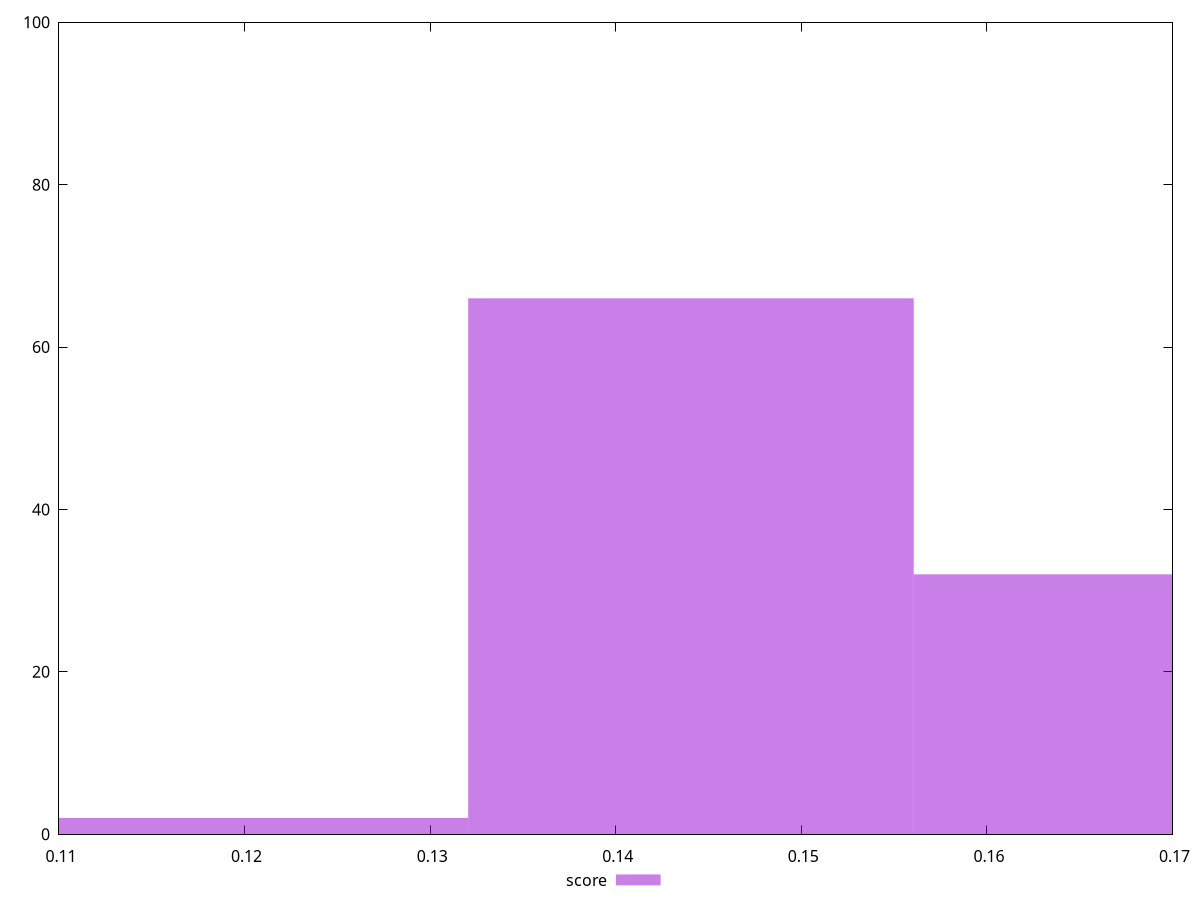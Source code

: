 reset

$score <<EOF
0.12004336034966138 2
0.14405203241959366 66
0.16806070448952592 32
EOF

set key outside below
set boxwidth 0.024008672069932277
set xrange [0.11:0.17]
set yrange [0:100]
set trange [0:100]
set style fill transparent solid 0.5 noborder
set terminal svg size 640, 490 enhanced background rgb 'white'
set output "reports/report_00030_2021-02-24T20-42-31.540Z/interactive/samples/music/score/histogram.svg"

plot $score title "score" with boxes

reset
